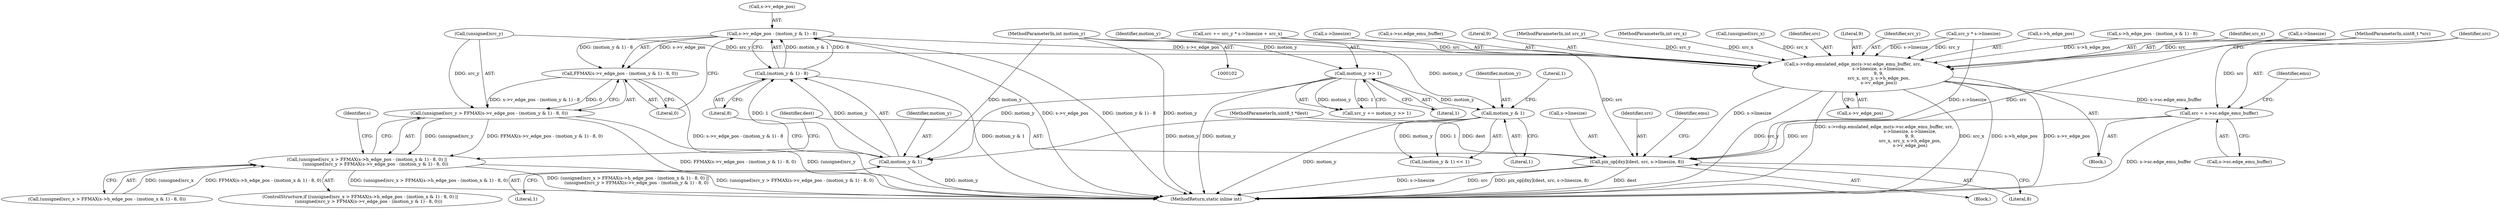 digraph "0_libav_136f55207521f0b03194ef5b55ba70f1635d6aee@pointer" {
"1000208" [label="(Call,s->v_edge_pos - (motion_y & 1) - 8)"];
"1000212" [label="(Call,(motion_y & 1) - 8)"];
"1000213" [label="(Call,motion_y & 1)"];
"1000168" [label="(Call,motion_y & 1)"];
"1000127" [label="(Call,motion_y >> 1)"];
"1000110" [label="(MethodParameterIn,int motion_y)"];
"1000207" [label="(Call,FFMAX(s->v_edge_pos - (motion_y & 1) - 8, 0))"];
"1000203" [label="(Call,(unsigned)src_y > FFMAX(s->v_edge_pos - (motion_y & 1) - 8, 0))"];
"1000187" [label="(Call,(unsigned)src_x > FFMAX(s->h_edge_pos - (motion_x & 1) - 8, 0) ||\n            (unsigned)src_y > FFMAX(s->v_edge_pos - (motion_y & 1) - 8, 0))"];
"1000219" [label="(Call,s->vdsp.emulated_edge_mc(s->sc.edge_emu_buffer, src,\n                                     s->linesize, s->linesize,\n                                     9, 9,\n                                     src_x, src_y, s->h_edge_pos,\n                                     s->v_edge_pos))"];
"1000242" [label="(Call,src = s->sc.edge_emu_buffer)"];
"1000252" [label="(Call,pix_op[dxy](dest, src, s->linesize, 8))"];
"1000110" [label="(MethodParameterIn,int motion_y)"];
"1000208" [label="(Call,s->v_edge_pos - (motion_y & 1) - 8)"];
"1000128" [label="(Identifier,motion_y)"];
"1000170" [label="(Literal,1)"];
"1000250" [label="(Identifier,emu)"];
"1000212" [label="(Call,(motion_y & 1) - 8)"];
"1000220" [label="(Call,s->sc.edge_emu_buffer)"];
"1000169" [label="(Identifier,motion_y)"];
"1000232" [label="(Literal,9)"];
"1000107" [label="(MethodParameterIn,int src_y)"];
"1000186" [label="(ControlStructure,if ((unsigned)src_x > FFMAX(s->h_edge_pos - (motion_x & 1) - 8, 0) ||\n            (unsigned)src_y > FFMAX(s->v_edge_pos - (motion_y & 1) - 8, 0)))"];
"1000207" [label="(Call,FFMAX(s->v_edge_pos - (motion_y & 1) - 8, 0))"];
"1000106" [label="(MethodParameterIn,int src_x)"];
"1000252" [label="(Call,pix_op[dxy](dest, src, s->linesize, 8))"];
"1000214" [label="(Identifier,motion_y)"];
"1000255" [label="(Call,s->linesize)"];
"1000189" [label="(Call,(unsigned)src_x)"];
"1000172" [label="(Call,src += src_y * s->linesize + src_x)"];
"1000261" [label="(MethodReturn,static inline int)"];
"1000225" [label="(Identifier,src)"];
"1000233" [label="(Literal,9)"];
"1000239" [label="(Call,s->v_edge_pos)"];
"1000213" [label="(Call,motion_y & 1)"];
"1000235" [label="(Identifier,src_y)"];
"1000218" [label="(Block,)"];
"1000175" [label="(Call,src_y * s->linesize)"];
"1000215" [label="(Literal,1)"];
"1000216" [label="(Literal,8)"];
"1000187" [label="(Call,(unsigned)src_x > FFMAX(s->h_edge_pos - (motion_x & 1) - 8, 0) ||\n            (unsigned)src_y > FFMAX(s->v_edge_pos - (motion_y & 1) - 8, 0))"];
"1000219" [label="(Call,s->vdsp.emulated_edge_mc(s->sc.edge_emu_buffer, src,\n                                     s->linesize, s->linesize,\n                                     9, 9,\n                                     src_x, src_y, s->h_edge_pos,\n                                     s->v_edge_pos))"];
"1000222" [label="(Identifier,s)"];
"1000236" [label="(Call,s->h_edge_pos)"];
"1000127" [label="(Call,motion_y >> 1)"];
"1000254" [label="(Identifier,src)"];
"1000203" [label="(Call,(unsigned)src_y > FFMAX(s->v_edge_pos - (motion_y & 1) - 8, 0))"];
"1000111" [label="(Block,)"];
"1000260" [label="(Identifier,emu)"];
"1000204" [label="(Call,(unsigned)src_y)"];
"1000188" [label="(Call,(unsigned)src_x > FFMAX(s->h_edge_pos - (motion_x & 1) - 8, 0))"];
"1000253" [label="(Identifier,dest)"];
"1000105" [label="(MethodParameterIn,uint8_t *src)"];
"1000193" [label="(Call,s->h_edge_pos - (motion_x & 1) - 8)"];
"1000244" [label="(Call,s->sc.edge_emu_buffer)"];
"1000217" [label="(Literal,0)"];
"1000234" [label="(Identifier,src_x)"];
"1000129" [label="(Literal,1)"];
"1000226" [label="(Call,s->linesize)"];
"1000104" [label="(MethodParameterIn,uint8_t *dest)"];
"1000242" [label="(Call,src = s->sc.edge_emu_buffer)"];
"1000243" [label="(Identifier,src)"];
"1000167" [label="(Call,(motion_y & 1) << 1)"];
"1000125" [label="(Call,src_y += motion_y >> 1)"];
"1000229" [label="(Call,s->linesize)"];
"1000168" [label="(Call,motion_y & 1)"];
"1000209" [label="(Call,s->v_edge_pos)"];
"1000258" [label="(Literal,8)"];
"1000171" [label="(Literal,1)"];
"1000208" -> "1000207"  [label="AST: "];
"1000208" -> "1000212"  [label="CFG: "];
"1000209" -> "1000208"  [label="AST: "];
"1000212" -> "1000208"  [label="AST: "];
"1000217" -> "1000208"  [label="CFG: "];
"1000208" -> "1000261"  [label="DDG: s->v_edge_pos"];
"1000208" -> "1000261"  [label="DDG: (motion_y & 1) - 8"];
"1000208" -> "1000207"  [label="DDG: s->v_edge_pos"];
"1000208" -> "1000207"  [label="DDG: (motion_y & 1) - 8"];
"1000212" -> "1000208"  [label="DDG: motion_y & 1"];
"1000212" -> "1000208"  [label="DDG: 8"];
"1000208" -> "1000219"  [label="DDG: s->v_edge_pos"];
"1000212" -> "1000216"  [label="CFG: "];
"1000213" -> "1000212"  [label="AST: "];
"1000216" -> "1000212"  [label="AST: "];
"1000212" -> "1000261"  [label="DDG: motion_y & 1"];
"1000213" -> "1000212"  [label="DDG: motion_y"];
"1000213" -> "1000212"  [label="DDG: 1"];
"1000213" -> "1000215"  [label="CFG: "];
"1000214" -> "1000213"  [label="AST: "];
"1000215" -> "1000213"  [label="AST: "];
"1000216" -> "1000213"  [label="CFG: "];
"1000213" -> "1000261"  [label="DDG: motion_y"];
"1000168" -> "1000213"  [label="DDG: motion_y"];
"1000127" -> "1000213"  [label="DDG: motion_y"];
"1000110" -> "1000213"  [label="DDG: motion_y"];
"1000168" -> "1000167"  [label="AST: "];
"1000168" -> "1000170"  [label="CFG: "];
"1000169" -> "1000168"  [label="AST: "];
"1000170" -> "1000168"  [label="AST: "];
"1000171" -> "1000168"  [label="CFG: "];
"1000168" -> "1000261"  [label="DDG: motion_y"];
"1000168" -> "1000167"  [label="DDG: motion_y"];
"1000168" -> "1000167"  [label="DDG: 1"];
"1000127" -> "1000168"  [label="DDG: motion_y"];
"1000110" -> "1000168"  [label="DDG: motion_y"];
"1000127" -> "1000125"  [label="AST: "];
"1000127" -> "1000129"  [label="CFG: "];
"1000128" -> "1000127"  [label="AST: "];
"1000129" -> "1000127"  [label="AST: "];
"1000125" -> "1000127"  [label="CFG: "];
"1000127" -> "1000261"  [label="DDG: motion_y"];
"1000127" -> "1000125"  [label="DDG: motion_y"];
"1000127" -> "1000125"  [label="DDG: 1"];
"1000110" -> "1000127"  [label="DDG: motion_y"];
"1000110" -> "1000102"  [label="AST: "];
"1000110" -> "1000261"  [label="DDG: motion_y"];
"1000207" -> "1000203"  [label="AST: "];
"1000207" -> "1000217"  [label="CFG: "];
"1000217" -> "1000207"  [label="AST: "];
"1000203" -> "1000207"  [label="CFG: "];
"1000207" -> "1000261"  [label="DDG: s->v_edge_pos - (motion_y & 1) - 8"];
"1000207" -> "1000203"  [label="DDG: s->v_edge_pos - (motion_y & 1) - 8"];
"1000207" -> "1000203"  [label="DDG: 0"];
"1000203" -> "1000187"  [label="AST: "];
"1000204" -> "1000203"  [label="AST: "];
"1000187" -> "1000203"  [label="CFG: "];
"1000203" -> "1000261"  [label="DDG: FFMAX(s->v_edge_pos - (motion_y & 1) - 8, 0)"];
"1000203" -> "1000261"  [label="DDG: (unsigned)src_y"];
"1000203" -> "1000187"  [label="DDG: (unsigned)src_y"];
"1000203" -> "1000187"  [label="DDG: FFMAX(s->v_edge_pos - (motion_y & 1) - 8, 0)"];
"1000204" -> "1000203"  [label="DDG: src_y"];
"1000187" -> "1000186"  [label="AST: "];
"1000187" -> "1000188"  [label="CFG: "];
"1000188" -> "1000187"  [label="AST: "];
"1000222" -> "1000187"  [label="CFG: "];
"1000253" -> "1000187"  [label="CFG: "];
"1000187" -> "1000261"  [label="DDG: (unsigned)src_x > FFMAX(s->h_edge_pos - (motion_x & 1) - 8, 0)"];
"1000187" -> "1000261"  [label="DDG: (unsigned)src_x > FFMAX(s->h_edge_pos - (motion_x & 1) - 8, 0) ||\n            (unsigned)src_y > FFMAX(s->v_edge_pos - (motion_y & 1) - 8, 0)"];
"1000187" -> "1000261"  [label="DDG: (unsigned)src_y > FFMAX(s->v_edge_pos - (motion_y & 1) - 8, 0)"];
"1000188" -> "1000187"  [label="DDG: (unsigned)src_x"];
"1000188" -> "1000187"  [label="DDG: FFMAX(s->h_edge_pos - (motion_x & 1) - 8, 0)"];
"1000219" -> "1000218"  [label="AST: "];
"1000219" -> "1000239"  [label="CFG: "];
"1000220" -> "1000219"  [label="AST: "];
"1000225" -> "1000219"  [label="AST: "];
"1000226" -> "1000219"  [label="AST: "];
"1000229" -> "1000219"  [label="AST: "];
"1000232" -> "1000219"  [label="AST: "];
"1000233" -> "1000219"  [label="AST: "];
"1000234" -> "1000219"  [label="AST: "];
"1000235" -> "1000219"  [label="AST: "];
"1000236" -> "1000219"  [label="AST: "];
"1000239" -> "1000219"  [label="AST: "];
"1000243" -> "1000219"  [label="CFG: "];
"1000219" -> "1000261"  [label="DDG: s->h_edge_pos"];
"1000219" -> "1000261"  [label="DDG: s->v_edge_pos"];
"1000219" -> "1000261"  [label="DDG: src_y"];
"1000219" -> "1000261"  [label="DDG: s->vdsp.emulated_edge_mc(s->sc.edge_emu_buffer, src,\n                                     s->linesize, s->linesize,\n                                     9, 9,\n                                     src_x, src_y, s->h_edge_pos,\n                                     s->v_edge_pos)"];
"1000219" -> "1000261"  [label="DDG: src_x"];
"1000172" -> "1000219"  [label="DDG: src"];
"1000105" -> "1000219"  [label="DDG: src"];
"1000175" -> "1000219"  [label="DDG: s->linesize"];
"1000175" -> "1000219"  [label="DDG: src_y"];
"1000189" -> "1000219"  [label="DDG: src_x"];
"1000106" -> "1000219"  [label="DDG: src_x"];
"1000204" -> "1000219"  [label="DDG: src_y"];
"1000107" -> "1000219"  [label="DDG: src_y"];
"1000193" -> "1000219"  [label="DDG: s->h_edge_pos"];
"1000219" -> "1000242"  [label="DDG: s->sc.edge_emu_buffer"];
"1000219" -> "1000252"  [label="DDG: s->linesize"];
"1000242" -> "1000218"  [label="AST: "];
"1000242" -> "1000244"  [label="CFG: "];
"1000243" -> "1000242"  [label="AST: "];
"1000244" -> "1000242"  [label="AST: "];
"1000250" -> "1000242"  [label="CFG: "];
"1000242" -> "1000261"  [label="DDG: s->sc.edge_emu_buffer"];
"1000105" -> "1000242"  [label="DDG: src"];
"1000242" -> "1000252"  [label="DDG: src"];
"1000252" -> "1000111"  [label="AST: "];
"1000252" -> "1000258"  [label="CFG: "];
"1000253" -> "1000252"  [label="AST: "];
"1000254" -> "1000252"  [label="AST: "];
"1000255" -> "1000252"  [label="AST: "];
"1000258" -> "1000252"  [label="AST: "];
"1000260" -> "1000252"  [label="CFG: "];
"1000252" -> "1000261"  [label="DDG: dest"];
"1000252" -> "1000261"  [label="DDG: s->linesize"];
"1000252" -> "1000261"  [label="DDG: src"];
"1000252" -> "1000261"  [label="DDG: pix_op[dxy](dest, src, s->linesize, 8)"];
"1000104" -> "1000252"  [label="DDG: dest"];
"1000172" -> "1000252"  [label="DDG: src"];
"1000105" -> "1000252"  [label="DDG: src"];
"1000175" -> "1000252"  [label="DDG: s->linesize"];
}
